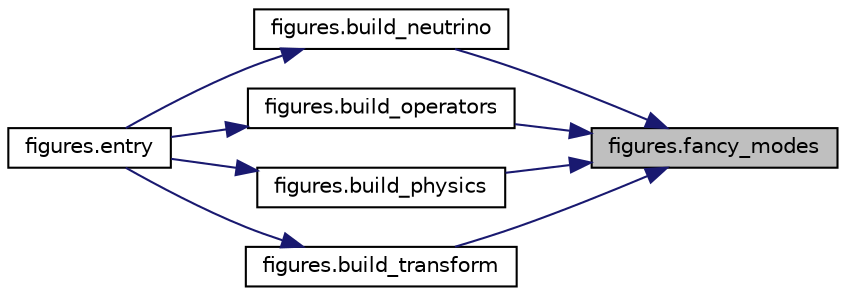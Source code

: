 digraph "figures.fancy_modes"
{
 // INTERACTIVE_SVG=YES
 // LATEX_PDF_SIZE
  edge [fontname="Helvetica",fontsize="10",labelfontname="Helvetica",labelfontsize="10"];
  node [fontname="Helvetica",fontsize="10",shape=record];
  rankdir="RL";
  Node1 [label="figures.fancy_modes",height=0.2,width=0.4,color="black", fillcolor="grey75", style="filled", fontcolor="black",tooltip=" "];
  Node1 -> Node2 [dir="back",color="midnightblue",fontsize="10",style="solid",fontname="Helvetica"];
  Node2 [label="figures.build_neutrino",height=0.2,width=0.4,color="black", fillcolor="white", style="filled",URL="$namespacefigures.html#a058f5436d5be255476b003d5b0604ade",tooltip=" "];
  Node2 -> Node3 [dir="back",color="midnightblue",fontsize="10",style="solid",fontname="Helvetica"];
  Node3 [label="figures.entry",height=0.2,width=0.4,color="black", fillcolor="white", style="filled",URL="$namespacefigures.html#a4425b98eb197b43b0612e82573268ce2",tooltip=" "];
  Node1 -> Node4 [dir="back",color="midnightblue",fontsize="10",style="solid",fontname="Helvetica"];
  Node4 [label="figures.build_operators",height=0.2,width=0.4,color="black", fillcolor="white", style="filled",URL="$namespacefigures.html#a6b3e9795944b859bb399b1e7b1617c78",tooltip=" "];
  Node4 -> Node3 [dir="back",color="midnightblue",fontsize="10",style="solid",fontname="Helvetica"];
  Node1 -> Node5 [dir="back",color="midnightblue",fontsize="10",style="solid",fontname="Helvetica"];
  Node5 [label="figures.build_physics",height=0.2,width=0.4,color="black", fillcolor="white", style="filled",URL="$namespacefigures.html#a3335c733eecb185c9fde797cdb3fdbb4",tooltip=" "];
  Node5 -> Node3 [dir="back",color="midnightblue",fontsize="10",style="solid",fontname="Helvetica"];
  Node1 -> Node6 [dir="back",color="midnightblue",fontsize="10",style="solid",fontname="Helvetica"];
  Node6 [label="figures.build_transform",height=0.2,width=0.4,color="black", fillcolor="white", style="filled",URL="$namespacefigures.html#af43ea0b9729419de92dcfe2178f11b33",tooltip=" "];
  Node6 -> Node3 [dir="back",color="midnightblue",fontsize="10",style="solid",fontname="Helvetica"];
}
